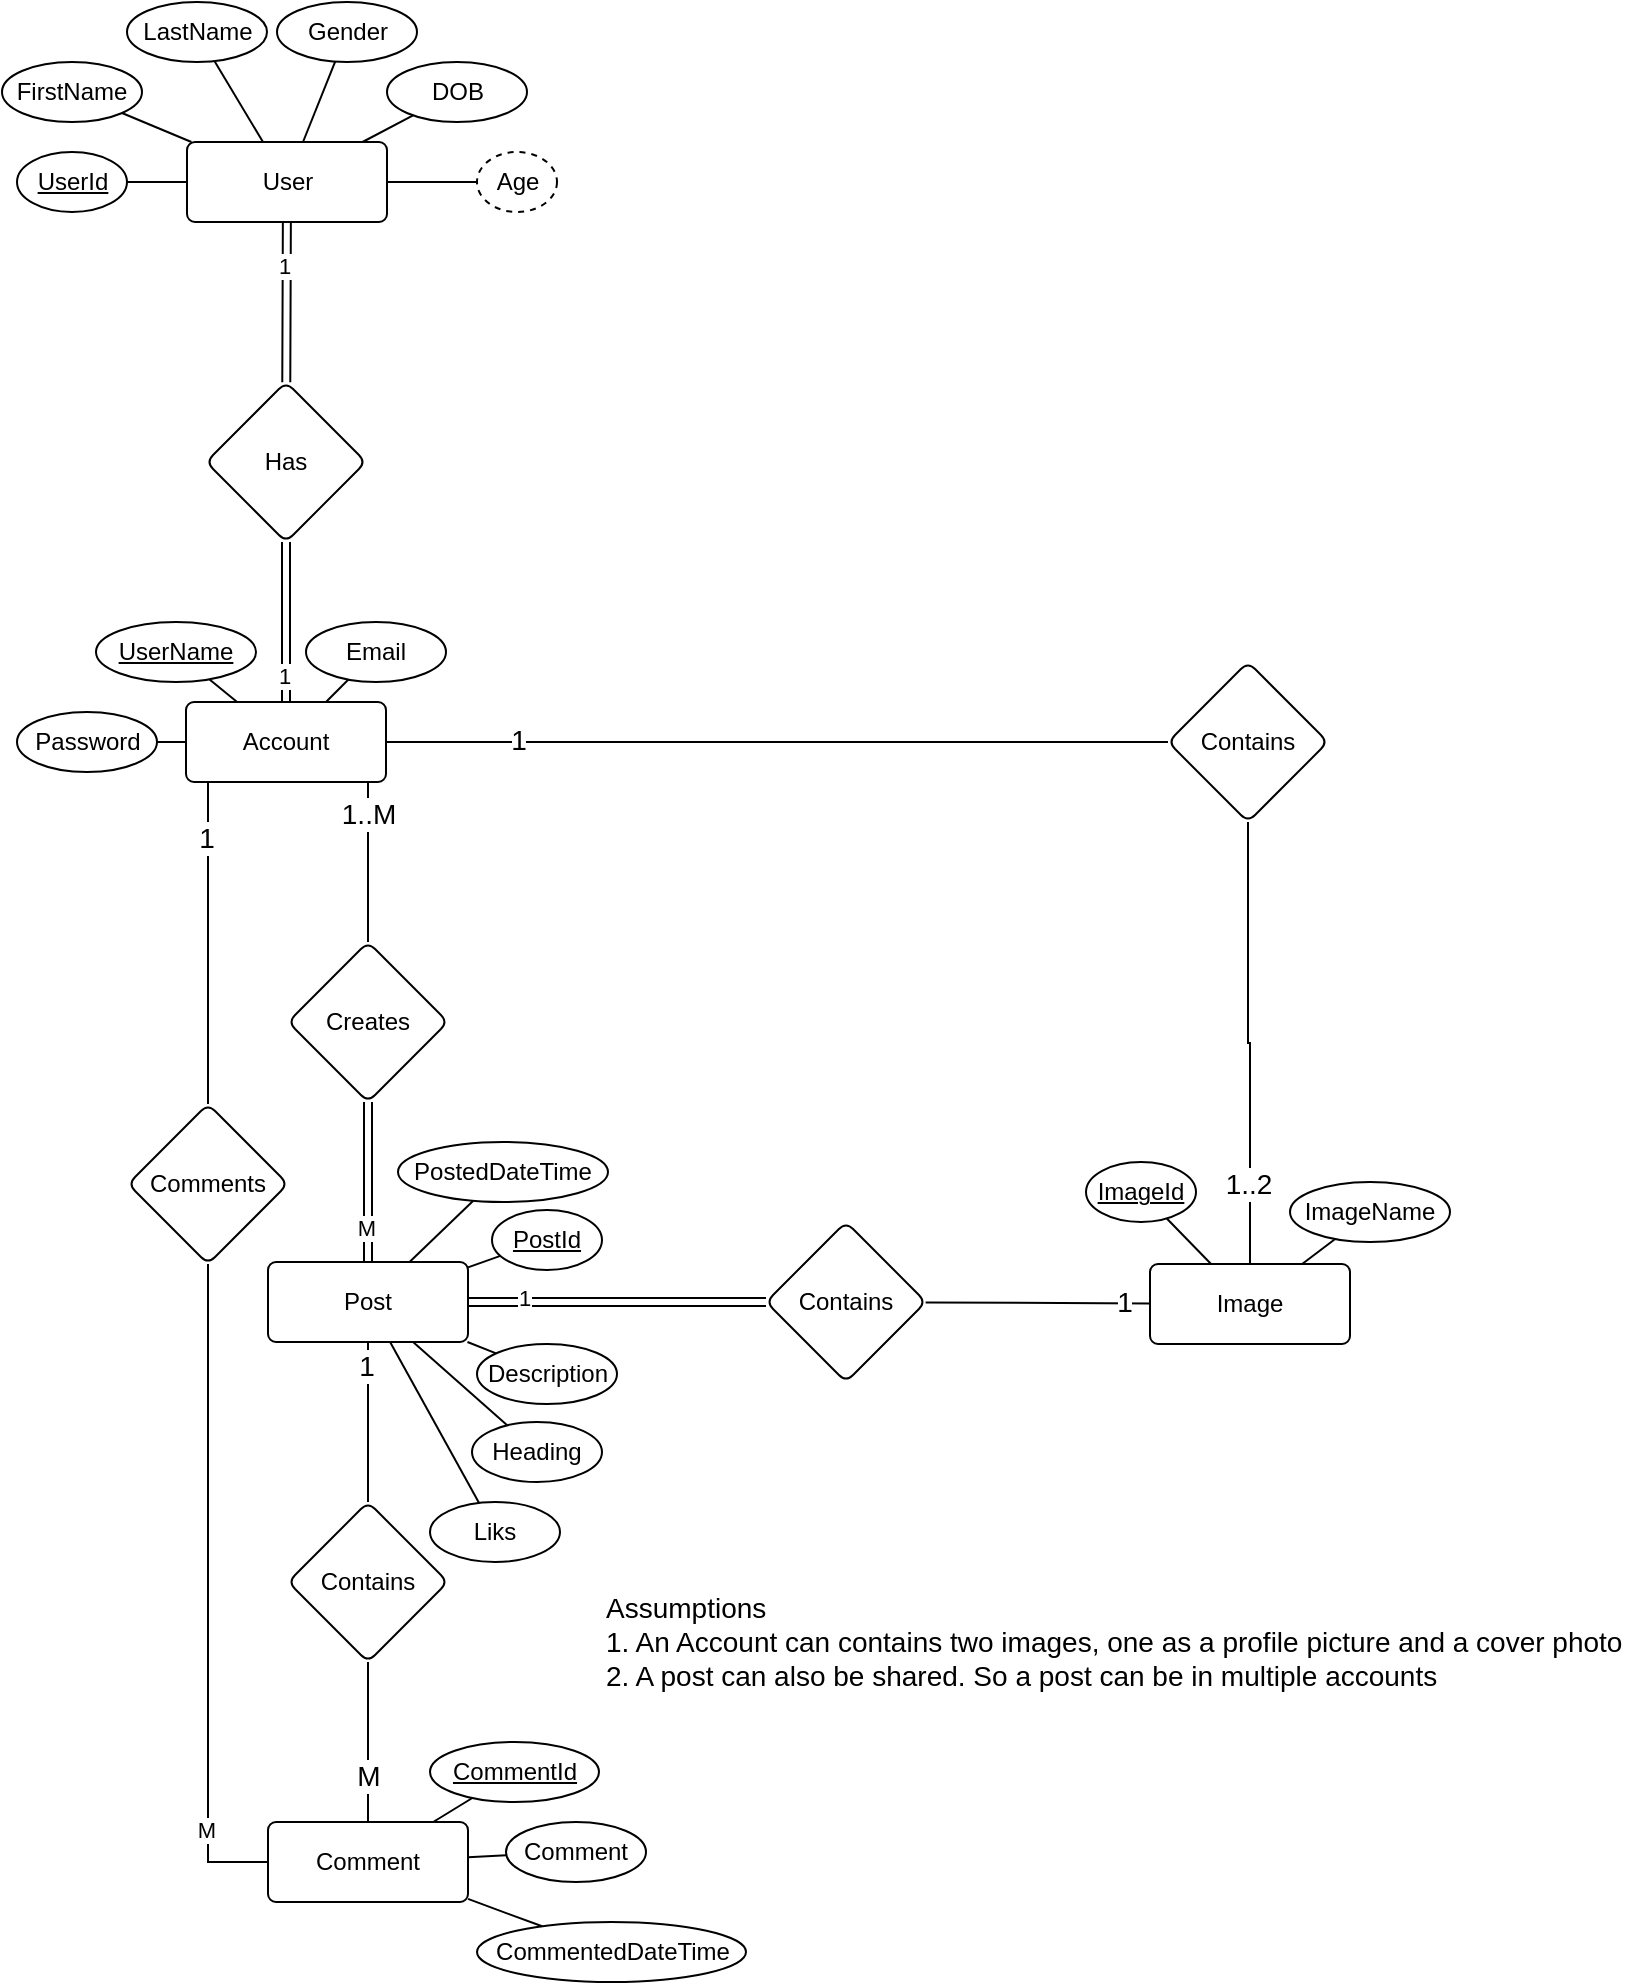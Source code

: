 <mxfile version="18.0.1" type="device" pages="3"><diagram id="yy9P1ta3y4ks10mez3YY" name="ER Diagram"><mxGraphModel dx="1422" dy="873" grid="1" gridSize="10" guides="1" tooltips="1" connect="1" arrows="1" fold="1" page="1" pageScale="1" pageWidth="850" pageHeight="1100" math="0" shadow="0"><root><mxCell id="0"/><mxCell id="1" parent="0"/><mxCell id="l894Ab4MZ_cDSB2quPWa-4" value="" style="rounded=0;orthogonalLoop=1;jettySize=auto;html=1;endArrow=none;endFill=0;" parent="1" source="l894Ab4MZ_cDSB2quPWa-2" target="l894Ab4MZ_cDSB2quPWa-3" edge="1"><mxGeometry relative="1" as="geometry"/></mxCell><mxCell id="l894Ab4MZ_cDSB2quPWa-18" value="" style="edgeStyle=none;rounded=0;orthogonalLoop=1;jettySize=auto;html=1;endArrow=none;endFill=0;shape=link;" parent="1" source="l894Ab4MZ_cDSB2quPWa-2" target="l894Ab4MZ_cDSB2quPWa-17" edge="1"><mxGeometry relative="1" as="geometry"/></mxCell><mxCell id="l894Ab4MZ_cDSB2quPWa-21" value="1" style="edgeLabel;html=1;align=center;verticalAlign=middle;resizable=0;points=[];" parent="l894Ab4MZ_cDSB2quPWa-18" vertex="1" connectable="0"><mxGeometry x="-0.841" y="-3" relative="1" as="geometry"><mxPoint x="1" y="15" as="offset"/></mxGeometry></mxCell><mxCell id="l894Ab4MZ_cDSB2quPWa-2" value="User" style="rounded=1;arcSize=10;whiteSpace=wrap;html=1;align=center;" parent="1" vertex="1"><mxGeometry x="110.5" y="80" width="100" height="40" as="geometry"/></mxCell><mxCell id="l894Ab4MZ_cDSB2quPWa-3" value="UserId" style="ellipse;whiteSpace=wrap;html=1;rounded=1;arcSize=10;fontStyle=4" parent="1" vertex="1"><mxGeometry x="25.5" y="85" width="55" height="30" as="geometry"/></mxCell><mxCell id="l894Ab4MZ_cDSB2quPWa-6" style="edgeStyle=none;rounded=0;orthogonalLoop=1;jettySize=auto;html=1;endArrow=none;endFill=0;" parent="1" source="l894Ab4MZ_cDSB2quPWa-5" target="l894Ab4MZ_cDSB2quPWa-2" edge="1"><mxGeometry relative="1" as="geometry"/></mxCell><mxCell id="l894Ab4MZ_cDSB2quPWa-5" value="FirstName" style="ellipse;whiteSpace=wrap;html=1;rounded=1;arcSize=10;fontStyle=0" parent="1" vertex="1"><mxGeometry x="18" y="40" width="70" height="30" as="geometry"/></mxCell><mxCell id="l894Ab4MZ_cDSB2quPWa-10" style="edgeStyle=none;rounded=0;orthogonalLoop=1;jettySize=auto;html=1;endArrow=none;endFill=0;" parent="1" source="l894Ab4MZ_cDSB2quPWa-7" target="l894Ab4MZ_cDSB2quPWa-2" edge="1"><mxGeometry relative="1" as="geometry"/></mxCell><mxCell id="l894Ab4MZ_cDSB2quPWa-7" value="LastName" style="ellipse;whiteSpace=wrap;html=1;rounded=1;arcSize=10;fontStyle=0" parent="1" vertex="1"><mxGeometry x="80.5" y="10" width="70" height="30" as="geometry"/></mxCell><mxCell id="l894Ab4MZ_cDSB2quPWa-12" style="edgeStyle=none;rounded=0;orthogonalLoop=1;jettySize=auto;html=1;endArrow=none;endFill=0;" parent="1" source="l894Ab4MZ_cDSB2quPWa-8" target="l894Ab4MZ_cDSB2quPWa-2" edge="1"><mxGeometry relative="1" as="geometry"/></mxCell><mxCell id="l894Ab4MZ_cDSB2quPWa-8" value="Age" style="ellipse;whiteSpace=wrap;html=1;rounded=1;arcSize=10;fontStyle=0;dashed=1;" parent="1" vertex="1"><mxGeometry x="255.5" y="85" width="40" height="30" as="geometry"/></mxCell><mxCell id="l894Ab4MZ_cDSB2quPWa-11" style="edgeStyle=none;rounded=0;orthogonalLoop=1;jettySize=auto;html=1;endArrow=none;endFill=0;" parent="1" source="l894Ab4MZ_cDSB2quPWa-9" target="l894Ab4MZ_cDSB2quPWa-2" edge="1"><mxGeometry relative="1" as="geometry"/></mxCell><mxCell id="l894Ab4MZ_cDSB2quPWa-9" value="DOB" style="ellipse;whiteSpace=wrap;html=1;rounded=1;arcSize=10;fontStyle=0" parent="1" vertex="1"><mxGeometry x="210.5" y="40" width="70" height="30" as="geometry"/></mxCell><mxCell id="l894Ab4MZ_cDSB2quPWa-14" style="edgeStyle=none;rounded=0;orthogonalLoop=1;jettySize=auto;html=1;endArrow=none;endFill=0;" parent="1" source="l894Ab4MZ_cDSB2quPWa-13" target="l894Ab4MZ_cDSB2quPWa-2" edge="1"><mxGeometry relative="1" as="geometry"/></mxCell><mxCell id="l894Ab4MZ_cDSB2quPWa-13" value="Gender" style="ellipse;whiteSpace=wrap;html=1;rounded=1;arcSize=10;fontStyle=0" parent="1" vertex="1"><mxGeometry x="155.5" y="10" width="70" height="30" as="geometry"/></mxCell><mxCell id="l894Ab4MZ_cDSB2quPWa-20" style="edgeStyle=none;rounded=0;orthogonalLoop=1;jettySize=auto;html=1;endArrow=none;endFill=0;shape=link;" parent="1" source="l894Ab4MZ_cDSB2quPWa-17" target="l894Ab4MZ_cDSB2quPWa-19" edge="1"><mxGeometry relative="1" as="geometry"/></mxCell><mxCell id="l894Ab4MZ_cDSB2quPWa-22" value="1" style="edgeLabel;html=1;align=center;verticalAlign=middle;resizable=0;points=[];" parent="l894Ab4MZ_cDSB2quPWa-20" vertex="1" connectable="0"><mxGeometry x="0.708" relative="1" as="geometry"><mxPoint x="-1" y="-2" as="offset"/></mxGeometry></mxCell><mxCell id="l894Ab4MZ_cDSB2quPWa-17" value="Has" style="rhombus;whiteSpace=wrap;html=1;rounded=1;arcSize=10;" parent="1" vertex="1"><mxGeometry x="120" y="200" width="80" height="80" as="geometry"/></mxCell><mxCell id="l894Ab4MZ_cDSB2quPWa-37" value="" style="edgeStyle=orthogonalEdgeStyle;rounded=0;orthogonalLoop=1;jettySize=auto;html=1;endArrow=none;endFill=0;" parent="1" source="l894Ab4MZ_cDSB2quPWa-19" target="l894Ab4MZ_cDSB2quPWa-36" edge="1"><mxGeometry relative="1" as="geometry"><Array as="points"><mxPoint x="201" y="410"/><mxPoint x="201" y="410"/></Array></mxGeometry></mxCell><mxCell id="l894Ab4MZ_cDSB2quPWa-39" value="1..M" style="edgeLabel;html=1;align=center;verticalAlign=middle;resizable=0;points=[];fontSize=14;" parent="l894Ab4MZ_cDSB2quPWa-37" vertex="1" connectable="0"><mxGeometry x="-0.6" relative="1" as="geometry"><mxPoint as="offset"/></mxGeometry></mxCell><mxCell id="l894Ab4MZ_cDSB2quPWa-52" value="" style="edgeStyle=none;rounded=0;orthogonalLoop=1;jettySize=auto;html=1;endArrow=none;endFill=0;" parent="1" source="l894Ab4MZ_cDSB2quPWa-19" target="l894Ab4MZ_cDSB2quPWa-51" edge="1"><mxGeometry relative="1" as="geometry"/></mxCell><mxCell id="l894Ab4MZ_cDSB2quPWa-56" value="1" style="edgeLabel;html=1;align=center;verticalAlign=middle;resizable=0;points=[];fontSize=14;" parent="l894Ab4MZ_cDSB2quPWa-52" vertex="1" connectable="0"><mxGeometry x="-0.578" y="1" relative="1" as="geometry"><mxPoint x="-17" as="offset"/></mxGeometry></mxCell><mxCell id="l894Ab4MZ_cDSB2quPWa-19" value="Account" style="rounded=1;arcSize=10;whiteSpace=wrap;html=1;align=center;" parent="1" vertex="1"><mxGeometry x="110" y="360" width="100" height="40" as="geometry"/></mxCell><mxCell id="l894Ab4MZ_cDSB2quPWa-24" style="edgeStyle=none;rounded=0;orthogonalLoop=1;jettySize=auto;html=1;endArrow=none;endFill=0;" parent="1" source="l894Ab4MZ_cDSB2quPWa-23" target="l894Ab4MZ_cDSB2quPWa-19" edge="1"><mxGeometry relative="1" as="geometry"/></mxCell><mxCell id="l894Ab4MZ_cDSB2quPWa-23" value="UserName" style="ellipse;whiteSpace=wrap;html=1;rounded=1;arcSize=10;fontStyle=4" parent="1" vertex="1"><mxGeometry x="65" y="320" width="80" height="30" as="geometry"/></mxCell><mxCell id="l894Ab4MZ_cDSB2quPWa-26" style="edgeStyle=none;rounded=0;orthogonalLoop=1;jettySize=auto;html=1;endArrow=none;endFill=0;" parent="1" source="l894Ab4MZ_cDSB2quPWa-25" target="l894Ab4MZ_cDSB2quPWa-19" edge="1"><mxGeometry relative="1" as="geometry"/></mxCell><mxCell id="l894Ab4MZ_cDSB2quPWa-25" value="Email" style="ellipse;whiteSpace=wrap;html=1;rounded=1;arcSize=10;fontStyle=0" parent="1" vertex="1"><mxGeometry x="170" y="320" width="70" height="30" as="geometry"/></mxCell><mxCell id="l894Ab4MZ_cDSB2quPWa-29" style="edgeStyle=none;rounded=0;orthogonalLoop=1;jettySize=auto;html=1;endArrow=none;endFill=0;" parent="1" source="l894Ab4MZ_cDSB2quPWa-27" target="l894Ab4MZ_cDSB2quPWa-19" edge="1"><mxGeometry relative="1" as="geometry"/></mxCell><mxCell id="l894Ab4MZ_cDSB2quPWa-27" value="Password" style="ellipse;whiteSpace=wrap;html=1;rounded=1;arcSize=10;fontStyle=0" parent="1" vertex="1"><mxGeometry x="25.5" y="365" width="70" height="30" as="geometry"/></mxCell><mxCell id="l894Ab4MZ_cDSB2quPWa-64" value="" style="edgeStyle=none;rounded=0;orthogonalLoop=1;jettySize=auto;html=1;endArrow=none;endFill=0;shape=link;" parent="1" source="l894Ab4MZ_cDSB2quPWa-34" target="l894Ab4MZ_cDSB2quPWa-63" edge="1"><mxGeometry relative="1" as="geometry"/></mxCell><mxCell id="l894Ab4MZ_cDSB2quPWa-66" value="1" style="edgeLabel;html=1;align=center;verticalAlign=middle;resizable=0;points=[];" parent="l894Ab4MZ_cDSB2quPWa-64" vertex="1" connectable="0"><mxGeometry x="-0.227" y="2" relative="1" as="geometry"><mxPoint x="-30" as="offset"/></mxGeometry></mxCell><mxCell id="l894Ab4MZ_cDSB2quPWa-70" value="" style="edgeStyle=none;rounded=0;orthogonalLoop=1;jettySize=auto;html=1;endArrow=none;endFill=0;" parent="1" source="l894Ab4MZ_cDSB2quPWa-34" target="l894Ab4MZ_cDSB2quPWa-69" edge="1"><mxGeometry relative="1" as="geometry"/></mxCell><mxCell id="l894Ab4MZ_cDSB2quPWa-74" value="1" style="edgeLabel;html=1;align=center;verticalAlign=middle;resizable=0;points=[];fontSize=14;" parent="l894Ab4MZ_cDSB2quPWa-70" vertex="1" connectable="0"><mxGeometry x="-0.7" y="1" relative="1" as="geometry"><mxPoint x="-2" as="offset"/></mxGeometry></mxCell><mxCell id="l894Ab4MZ_cDSB2quPWa-34" value="Post" style="rounded=1;arcSize=10;whiteSpace=wrap;html=1;align=center;" parent="1" vertex="1"><mxGeometry x="151" y="640" width="100" height="40" as="geometry"/></mxCell><mxCell id="l894Ab4MZ_cDSB2quPWa-38" style="edgeStyle=none;rounded=0;orthogonalLoop=1;jettySize=auto;html=1;endArrow=none;endFill=0;shape=link;" parent="1" source="l894Ab4MZ_cDSB2quPWa-36" target="l894Ab4MZ_cDSB2quPWa-34" edge="1"><mxGeometry relative="1" as="geometry"/></mxCell><mxCell id="l894Ab4MZ_cDSB2quPWa-40" value="M" style="edgeLabel;html=1;align=center;verticalAlign=middle;resizable=0;points=[];" parent="l894Ab4MZ_cDSB2quPWa-38" vertex="1" connectable="0"><mxGeometry x="0.329" y="-3" relative="1" as="geometry"><mxPoint x="2" y="10" as="offset"/></mxGeometry></mxCell><mxCell id="l894Ab4MZ_cDSB2quPWa-36" value="Creates" style="rhombus;whiteSpace=wrap;html=1;rounded=1;arcSize=10;" parent="1" vertex="1"><mxGeometry x="161" y="480" width="80" height="80" as="geometry"/></mxCell><mxCell id="l894Ab4MZ_cDSB2quPWa-41" value="Assumptions&lt;br style=&quot;font-size: 14px;&quot;&gt;1. An Account can contains two images, one as a profile picture and a cover photo&lt;br style=&quot;font-size: 14px;&quot;&gt;2. A post can also be shared. So a post can be in multiple accounts" style="text;html=1;align=left;verticalAlign=middle;resizable=0;points=[];autosize=1;strokeColor=none;fillColor=none;fontSize=14;" parent="1" vertex="1"><mxGeometry x="318" y="800" width="520" height="60" as="geometry"/></mxCell><mxCell id="l894Ab4MZ_cDSB2quPWa-43" style="edgeStyle=none;rounded=0;orthogonalLoop=1;jettySize=auto;html=1;endArrow=none;endFill=0;" parent="1" source="l894Ab4MZ_cDSB2quPWa-42" target="l894Ab4MZ_cDSB2quPWa-34" edge="1"><mxGeometry relative="1" as="geometry"/></mxCell><mxCell id="l894Ab4MZ_cDSB2quPWa-42" value="PostId" style="ellipse;whiteSpace=wrap;html=1;rounded=1;arcSize=10;fontStyle=4" parent="1" vertex="1"><mxGeometry x="263" y="614" width="55" height="30" as="geometry"/></mxCell><mxCell id="l894Ab4MZ_cDSB2quPWa-45" style="edgeStyle=none;rounded=0;orthogonalLoop=1;jettySize=auto;html=1;endArrow=none;endFill=0;" parent="1" source="l894Ab4MZ_cDSB2quPWa-44" target="l894Ab4MZ_cDSB2quPWa-34" edge="1"><mxGeometry relative="1" as="geometry"/></mxCell><mxCell id="l894Ab4MZ_cDSB2quPWa-44" value="PostedDateTime" style="ellipse;whiteSpace=wrap;html=1;rounded=1;arcSize=10;fontStyle=0" parent="1" vertex="1"><mxGeometry x="216" y="580" width="105" height="30" as="geometry"/></mxCell><mxCell id="l894Ab4MZ_cDSB2quPWa-75" style="rounded=0;orthogonalLoop=1;jettySize=auto;html=1;endArrow=none;endFill=0;" parent="1" source="l894Ab4MZ_cDSB2quPWa-46" target="l894Ab4MZ_cDSB2quPWa-34" edge="1"><mxGeometry relative="1" as="geometry"/></mxCell><mxCell id="l894Ab4MZ_cDSB2quPWa-46" value="Description" style="ellipse;whiteSpace=wrap;html=1;rounded=1;arcSize=10;fontStyle=0" parent="1" vertex="1"><mxGeometry x="255.5" y="681" width="70" height="30" as="geometry"/></mxCell><mxCell id="l894Ab4MZ_cDSB2quPWa-49" style="edgeStyle=none;rounded=0;orthogonalLoop=1;jettySize=auto;html=1;endArrow=none;endFill=0;" parent="1" source="l894Ab4MZ_cDSB2quPWa-48" target="l894Ab4MZ_cDSB2quPWa-34" edge="1"><mxGeometry relative="1" as="geometry"/></mxCell><mxCell id="l894Ab4MZ_cDSB2quPWa-48" value="Heading" style="ellipse;whiteSpace=wrap;html=1;rounded=1;arcSize=10;fontStyle=0" parent="1" vertex="1"><mxGeometry x="253" y="720" width="65" height="30" as="geometry"/></mxCell><mxCell id="l894Ab4MZ_cDSB2quPWa-54" style="edgeStyle=orthogonalEdgeStyle;rounded=0;orthogonalLoop=1;jettySize=auto;html=1;endArrow=none;endFill=0;" parent="1" source="l894Ab4MZ_cDSB2quPWa-51" target="l894Ab4MZ_cDSB2quPWa-53" edge="1"><mxGeometry relative="1" as="geometry"><mxPoint x="642" y="420" as="sourcePoint"/></mxGeometry></mxCell><mxCell id="l894Ab4MZ_cDSB2quPWa-55" value="1..2" style="edgeLabel;html=1;align=center;verticalAlign=middle;resizable=0;points=[];fontSize=14;" parent="l894Ab4MZ_cDSB2quPWa-54" vertex="1" connectable="0"><mxGeometry x="0.467" relative="1" as="geometry"><mxPoint x="-1" y="19" as="offset"/></mxGeometry></mxCell><mxCell id="l894Ab4MZ_cDSB2quPWa-51" value="Contains" style="rhombus;whiteSpace=wrap;html=1;rounded=1;arcSize=10;" parent="1" vertex="1"><mxGeometry x="601" y="340" width="80" height="80" as="geometry"/></mxCell><mxCell id="l894Ab4MZ_cDSB2quPWa-53" value="Image" style="rounded=1;arcSize=10;whiteSpace=wrap;html=1;align=center;" parent="1" vertex="1"><mxGeometry x="592" y="641" width="100" height="40" as="geometry"/></mxCell><mxCell id="l894Ab4MZ_cDSB2quPWa-59" style="rounded=0;orthogonalLoop=1;jettySize=auto;html=1;endArrow=none;endFill=0;" parent="1" source="l894Ab4MZ_cDSB2quPWa-58" target="l894Ab4MZ_cDSB2quPWa-53" edge="1"><mxGeometry relative="1" as="geometry"/></mxCell><mxCell id="l894Ab4MZ_cDSB2quPWa-58" value="ImageId" style="ellipse;whiteSpace=wrap;html=1;rounded=1;arcSize=10;fontStyle=4" parent="1" vertex="1"><mxGeometry x="560" y="590" width="55" height="30" as="geometry"/></mxCell><mxCell id="l894Ab4MZ_cDSB2quPWa-61" style="edgeStyle=none;rounded=0;orthogonalLoop=1;jettySize=auto;html=1;endArrow=none;endFill=0;" parent="1" source="l894Ab4MZ_cDSB2quPWa-60" target="l894Ab4MZ_cDSB2quPWa-53" edge="1"><mxGeometry relative="1" as="geometry"/></mxCell><mxCell id="l894Ab4MZ_cDSB2quPWa-60" value="ImageName" style="ellipse;whiteSpace=wrap;html=1;rounded=1;arcSize=10;fontStyle=0" parent="1" vertex="1"><mxGeometry x="662" y="600" width="80" height="30" as="geometry"/></mxCell><mxCell id="l894Ab4MZ_cDSB2quPWa-65" style="edgeStyle=none;rounded=0;orthogonalLoop=1;jettySize=auto;html=1;endArrow=none;endFill=0;" parent="1" source="l894Ab4MZ_cDSB2quPWa-63" target="l894Ab4MZ_cDSB2quPWa-53" edge="1"><mxGeometry relative="1" as="geometry"/></mxCell><mxCell id="l894Ab4MZ_cDSB2quPWa-67" value="1" style="edgeLabel;html=1;align=center;verticalAlign=middle;resizable=0;points=[];fontSize=14;" parent="l894Ab4MZ_cDSB2quPWa-65" vertex="1" connectable="0"><mxGeometry x="0.204" y="1" relative="1" as="geometry"><mxPoint x="31" as="offset"/></mxGeometry></mxCell><mxCell id="l894Ab4MZ_cDSB2quPWa-63" value="Contains" style="rhombus;whiteSpace=wrap;html=1;rounded=1;arcSize=10;" parent="1" vertex="1"><mxGeometry x="400" y="620" width="80" height="80" as="geometry"/></mxCell><mxCell id="l894Ab4MZ_cDSB2quPWa-72" style="edgeStyle=none;rounded=0;orthogonalLoop=1;jettySize=auto;html=1;endArrow=none;endFill=0;" parent="1" source="l894Ab4MZ_cDSB2quPWa-69" target="l894Ab4MZ_cDSB2quPWa-71" edge="1"><mxGeometry relative="1" as="geometry"/></mxCell><mxCell id="l894Ab4MZ_cDSB2quPWa-73" value="M" style="edgeLabel;html=1;align=center;verticalAlign=middle;resizable=0;points=[];fontSize=14;" parent="l894Ab4MZ_cDSB2quPWa-72" vertex="1" connectable="0"><mxGeometry x="0.425" y="1" relative="1" as="geometry"><mxPoint x="-1" as="offset"/></mxGeometry></mxCell><mxCell id="l894Ab4MZ_cDSB2quPWa-69" value="&lt;span&gt;Contains&lt;/span&gt;" style="rhombus;whiteSpace=wrap;html=1;rounded=1;arcSize=10;" parent="1" vertex="1"><mxGeometry x="161" y="760" width="80" height="80" as="geometry"/></mxCell><mxCell id="l894Ab4MZ_cDSB2quPWa-84" style="edgeStyle=none;rounded=0;orthogonalLoop=1;jettySize=auto;html=1;fontSize=14;endArrow=none;endFill=0;" parent="1" source="l894Ab4MZ_cDSB2quPWa-71" target="l894Ab4MZ_cDSB2quPWa-83" edge="1"><mxGeometry relative="1" as="geometry"/></mxCell><mxCell id="l894Ab4MZ_cDSB2quPWa-86" style="edgeStyle=none;rounded=0;orthogonalLoop=1;jettySize=auto;html=1;fontSize=14;endArrow=none;endFill=0;" parent="1" source="l894Ab4MZ_cDSB2quPWa-71" target="l894Ab4MZ_cDSB2quPWa-85" edge="1"><mxGeometry relative="1" as="geometry"/></mxCell><mxCell id="l894Ab4MZ_cDSB2quPWa-89" style="edgeStyle=none;rounded=0;orthogonalLoop=1;jettySize=auto;html=1;fontSize=14;endArrow=none;endFill=0;" parent="1" source="l894Ab4MZ_cDSB2quPWa-71" target="l894Ab4MZ_cDSB2quPWa-87" edge="1"><mxGeometry relative="1" as="geometry"/></mxCell><mxCell id="l894Ab4MZ_cDSB2quPWa-71" value="Comment" style="rounded=1;arcSize=10;whiteSpace=wrap;html=1;align=center;" parent="1" vertex="1"><mxGeometry x="151" y="920" width="100" height="40" as="geometry"/></mxCell><mxCell id="l894Ab4MZ_cDSB2quPWa-77" style="edgeStyle=orthogonalEdgeStyle;rounded=0;orthogonalLoop=1;jettySize=auto;html=1;endArrow=none;endFill=0;" parent="1" source="l894Ab4MZ_cDSB2quPWa-76" target="l894Ab4MZ_cDSB2quPWa-19" edge="1"><mxGeometry relative="1" as="geometry"><mxPoint x="160" y="460" as="targetPoint"/><Array as="points"><mxPoint x="121" y="440"/><mxPoint x="121" y="440"/></Array></mxGeometry></mxCell><mxCell id="l894Ab4MZ_cDSB2quPWa-80" value="1" style="edgeLabel;html=1;align=center;verticalAlign=middle;resizable=0;points=[];fontSize=14;" parent="l894Ab4MZ_cDSB2quPWa-77" vertex="1" connectable="0"><mxGeometry x="0.789" y="-3" relative="1" as="geometry"><mxPoint x="-4" y="11" as="offset"/></mxGeometry></mxCell><mxCell id="l894Ab4MZ_cDSB2quPWa-78" style="edgeStyle=orthogonalEdgeStyle;rounded=0;orthogonalLoop=1;jettySize=auto;html=1;endArrow=none;endFill=0;" parent="1" source="l894Ab4MZ_cDSB2quPWa-76" target="l894Ab4MZ_cDSB2quPWa-71" edge="1"><mxGeometry relative="1" as="geometry"><Array as="points"><mxPoint x="121" y="940"/></Array></mxGeometry></mxCell><mxCell id="l894Ab4MZ_cDSB2quPWa-79" value="M" style="edgeLabel;html=1;align=center;verticalAlign=middle;resizable=0;points=[];" parent="l894Ab4MZ_cDSB2quPWa-78" vertex="1" connectable="0"><mxGeometry x="0.72" y="1" relative="1" as="geometry"><mxPoint x="-2" as="offset"/></mxGeometry></mxCell><mxCell id="l894Ab4MZ_cDSB2quPWa-76" value="Comments" style="rhombus;whiteSpace=wrap;html=1;rounded=1;arcSize=10;" parent="1" vertex="1"><mxGeometry x="81" y="561" width="80" height="80" as="geometry"/></mxCell><mxCell id="l894Ab4MZ_cDSB2quPWa-82" style="rounded=0;orthogonalLoop=1;jettySize=auto;html=1;fontSize=14;endArrow=none;endFill=0;" parent="1" source="l894Ab4MZ_cDSB2quPWa-81" target="l894Ab4MZ_cDSB2quPWa-34" edge="1"><mxGeometry relative="1" as="geometry"/></mxCell><mxCell id="l894Ab4MZ_cDSB2quPWa-81" value="Liks" style="ellipse;whiteSpace=wrap;html=1;rounded=1;arcSize=10;fontStyle=0" parent="1" vertex="1"><mxGeometry x="232" y="760" width="65" height="30" as="geometry"/></mxCell><mxCell id="l894Ab4MZ_cDSB2quPWa-83" value="CommentId" style="ellipse;whiteSpace=wrap;html=1;rounded=1;arcSize=10;fontStyle=4" parent="1" vertex="1"><mxGeometry x="232" y="880" width="84.5" height="30" as="geometry"/></mxCell><mxCell id="l894Ab4MZ_cDSB2quPWa-85" value="Comment" style="ellipse;whiteSpace=wrap;html=1;rounded=1;arcSize=10;fontStyle=0" parent="1" vertex="1"><mxGeometry x="270" y="920" width="70" height="30" as="geometry"/></mxCell><mxCell id="l894Ab4MZ_cDSB2quPWa-87" value="CommentedDateTime" style="ellipse;whiteSpace=wrap;html=1;rounded=1;arcSize=10;fontStyle=0" parent="1" vertex="1"><mxGeometry x="255.5" y="970" width="134.5" height="30" as="geometry"/></mxCell></root></mxGraphModel></diagram><diagram id="jb0eXJ3C8QjK29R9tOYX" name="Authentication Framework"><mxGraphModel dx="1422" dy="873" grid="1" gridSize="10" guides="1" tooltips="1" connect="1" arrows="1" fold="1" page="1" pageScale="1" pageWidth="850" pageHeight="1100" math="0" shadow="0"><root><mxCell id="0"/><mxCell id="1" parent="0"/><mxCell id="M05O-wBUejE9VNhRCEm0-15" style="edgeStyle=orthogonalEdgeStyle;rounded=0;orthogonalLoop=1;jettySize=auto;html=1;entryX=0.5;entryY=1;entryDx=0;entryDy=0;" edge="1" parent="1" source="M05O-wBUejE9VNhRCEm0-14" target="M05O-wBUejE9VNhRCEm0-4"><mxGeometry relative="1" as="geometry"><Array as="points"><mxPoint x="280" y="610"/><mxPoint x="620" y="610"/></Array></mxGeometry></mxCell><mxCell id="M05O-wBUejE9VNhRCEm0-14" value="" style="rounded=0;whiteSpace=wrap;html=1;" vertex="1" parent="1"><mxGeometry x="60" y="360" width="440" height="180" as="geometry"/></mxCell><mxCell id="M05O-wBUejE9VNhRCEm0-3" value="" style="edgeStyle=orthogonalEdgeStyle;rounded=0;orthogonalLoop=1;jettySize=auto;html=1;" edge="1" parent="1" source="M05O-wBUejE9VNhRCEm0-1" target="M05O-wBUejE9VNhRCEm0-2"><mxGeometry relative="1" as="geometry"/></mxCell><mxCell id="M05O-wBUejE9VNhRCEm0-1" value="Splash Screen" style="rounded=1;whiteSpace=wrap;html=1;imageWidth=16;" vertex="1" parent="1"><mxGeometry x="365" y="160" width="120" height="40" as="geometry"/></mxCell><mxCell id="M05O-wBUejE9VNhRCEm0-5" value="" style="edgeStyle=orthogonalEdgeStyle;rounded=0;orthogonalLoop=1;jettySize=auto;html=1;" edge="1" parent="1" source="M05O-wBUejE9VNhRCEm0-2" target="M05O-wBUejE9VNhRCEm0-4"><mxGeometry relative="1" as="geometry"/></mxCell><mxCell id="M05O-wBUejE9VNhRCEm0-19" value="Yes" style="edgeLabel;html=1;align=center;verticalAlign=middle;resizable=0;points=[];" vertex="1" connectable="0" parent="M05O-wBUejE9VNhRCEm0-5"><mxGeometry x="-0.625" relative="1" as="geometry"><mxPoint as="offset"/></mxGeometry></mxCell><mxCell id="M05O-wBUejE9VNhRCEm0-7" value="" style="edgeStyle=orthogonalEdgeStyle;rounded=0;orthogonalLoop=1;jettySize=auto;html=1;" edge="1" parent="1" source="M05O-wBUejE9VNhRCEm0-2" target="M05O-wBUejE9VNhRCEm0-6"><mxGeometry relative="1" as="geometry"/></mxCell><mxCell id="M05O-wBUejE9VNhRCEm0-18" value="No" style="edgeLabel;html=1;align=center;verticalAlign=middle;resizable=0;points=[];" vertex="1" connectable="0" parent="M05O-wBUejE9VNhRCEm0-7"><mxGeometry x="-0.543" relative="1" as="geometry"><mxPoint as="offset"/></mxGeometry></mxCell><mxCell id="M05O-wBUejE9VNhRCEm0-2" value="Is session&lt;br&gt;exists" style="rhombus;whiteSpace=wrap;html=1;rounded=1;" vertex="1" parent="1"><mxGeometry x="385" y="270" width="80" height="80" as="geometry"/></mxCell><mxCell id="M05O-wBUejE9VNhRCEm0-4" value="Application" style="whiteSpace=wrap;html=1;rounded=1;imageWidth=16;" vertex="1" parent="1"><mxGeometry x="560" y="400" width="120" height="40" as="geometry"/></mxCell><mxCell id="M05O-wBUejE9VNhRCEm0-9" value="" style="edgeStyle=orthogonalEdgeStyle;rounded=0;orthogonalLoop=1;jettySize=auto;html=1;" edge="1" parent="1" source="M05O-wBUejE9VNhRCEm0-6" target="M05O-wBUejE9VNhRCEm0-8"><mxGeometry relative="1" as="geometry"/></mxCell><mxCell id="M05O-wBUejE9VNhRCEm0-17" value="No" style="edgeLabel;html=1;align=center;verticalAlign=middle;resizable=0;points=[];" vertex="1" connectable="0" parent="M05O-wBUejE9VNhRCEm0-9"><mxGeometry x="-0.675" relative="1" as="geometry"><mxPoint as="offset"/></mxGeometry></mxCell><mxCell id="M05O-wBUejE9VNhRCEm0-12" value="" style="edgeStyle=orthogonalEdgeStyle;rounded=0;orthogonalLoop=1;jettySize=auto;html=1;" edge="1" parent="1" source="M05O-wBUejE9VNhRCEm0-6" target="M05O-wBUejE9VNhRCEm0-11"><mxGeometry relative="1" as="geometry"/></mxCell><mxCell id="M05O-wBUejE9VNhRCEm0-16" value="Yes" style="edgeLabel;html=1;align=center;verticalAlign=middle;resizable=0;points=[];" vertex="1" connectable="0" parent="M05O-wBUejE9VNhRCEm0-12"><mxGeometry x="-0.625" relative="1" as="geometry"><mxPoint as="offset"/></mxGeometry></mxCell><mxCell id="M05O-wBUejE9VNhRCEm0-6" value="Has an account" style="rhombus;whiteSpace=wrap;html=1;rounded=1;" vertex="1" parent="1"><mxGeometry x="240" y="380" width="80" height="80" as="geometry"/></mxCell><mxCell id="M05O-wBUejE9VNhRCEm0-8" value="Sign up" style="whiteSpace=wrap;html=1;rounded=1;imageWidth=16;" vertex="1" parent="1"><mxGeometry x="80" y="480" width="120" height="40" as="geometry"/></mxCell><mxCell id="M05O-wBUejE9VNhRCEm0-11" value="Sign in" style="whiteSpace=wrap;html=1;rounded=1;imageWidth=16;" vertex="1" parent="1"><mxGeometry x="360" y="480" width="120" height="40" as="geometry"/></mxCell><mxCell id="M05O-wBUejE9VNhRCEm0-20" value="Authentication" style="text;html=1;align=center;verticalAlign=middle;resizable=0;points=[];autosize=1;strokeColor=none;fillColor=none;" vertex="1" parent="1"><mxGeometry x="60" y="360" width="90" height="20" as="geometry"/></mxCell></root></mxGraphModel></diagram><diagram id="ebqjtdPE9SFUeXj0ZIUp" name="View Model"><mxGraphModel dx="1422" dy="873" grid="1" gridSize="10" guides="1" tooltips="1" connect="1" arrows="1" fold="1" page="1" pageScale="1" pageWidth="850" pageHeight="1100" math="0" shadow="0"><root><mxCell id="0"/><mxCell id="1" parent="0"/><mxCell id="dFeyCNF9vSmDFpiL7W0h-47" style="edgeStyle=orthogonalEdgeStyle;rounded=0;orthogonalLoop=1;jettySize=auto;html=1;endArrow=none;endFill=0;startArrow=diamond;startFill=1;startSize=11;" edge="1" parent="1" source="dFeyCNF9vSmDFpiL7W0h-1" target="dFeyCNF9vSmDFpiL7W0h-35"><mxGeometry relative="1" as="geometry"><Array as="points"><mxPoint x="470" y="300"/><mxPoint x="470" y="300"/></Array></mxGeometry></mxCell><mxCell id="dFeyCNF9vSmDFpiL7W0h-54" value="0..*" style="edgeLabel;html=1;align=center;verticalAlign=middle;resizable=0;points=[];" vertex="1" connectable="0" parent="dFeyCNF9vSmDFpiL7W0h-47"><mxGeometry x="0.764" y="2" relative="1" as="geometry"><mxPoint as="offset"/></mxGeometry></mxCell><mxCell id="dFeyCNF9vSmDFpiL7W0h-1" value="Post" style="swimlane;fontStyle=0;childLayout=stackLayout;horizontal=1;startSize=26;fillColor=none;horizontalStack=0;resizeParent=1;resizeParentMax=0;resizeLast=0;collapsible=1;marginBottom=0;" vertex="1" parent="1"><mxGeometry x="120" y="280" width="180" height="294" as="geometry"/></mxCell><mxCell id="dFeyCNF9vSmDFpiL7W0h-2" value="+ profilePic: String" style="text;strokeColor=none;fillColor=none;align=left;verticalAlign=top;spacingLeft=4;spacingRight=4;overflow=hidden;rotatable=0;points=[[0,0.5],[1,0.5]];portConstraint=eastwest;" vertex="1" parent="dFeyCNF9vSmDFpiL7W0h-1"><mxGeometry y="26" width="180" height="26" as="geometry"/></mxCell><mxCell id="dFeyCNF9vSmDFpiL7W0h-3" value="+ userName: String" style="text;strokeColor=none;fillColor=none;align=left;verticalAlign=top;spacingLeft=4;spacingRight=4;overflow=hidden;rotatable=0;points=[[0,0.5],[1,0.5]];portConstraint=eastwest;" vertex="1" parent="dFeyCNF9vSmDFpiL7W0h-1"><mxGeometry y="52" width="180" height="26" as="geometry"/></mxCell><mxCell id="dFeyCNF9vSmDFpiL7W0h-4" value="+ dateTime: String" style="text;strokeColor=none;fillColor=none;align=left;verticalAlign=top;spacingLeft=4;spacingRight=4;overflow=hidden;rotatable=0;points=[[0,0.5],[1,0.5]];portConstraint=eastwest;" vertex="1" parent="dFeyCNF9vSmDFpiL7W0h-1"><mxGeometry y="78" width="180" height="26" as="geometry"/></mxCell><mxCell id="dFeyCNF9vSmDFpiL7W0h-5" value="+ heading: String" style="text;strokeColor=none;fillColor=none;align=left;verticalAlign=top;spacingLeft=4;spacingRight=4;overflow=hidden;rotatable=0;points=[[0,0.5],[1,0.5]];portConstraint=eastwest;" vertex="1" parent="dFeyCNF9vSmDFpiL7W0h-1"><mxGeometry y="104" width="180" height="26" as="geometry"/></mxCell><mxCell id="dFeyCNF9vSmDFpiL7W0h-6" value="+ postImages: String" style="text;strokeColor=none;fillColor=none;align=left;verticalAlign=top;spacingLeft=4;spacingRight=4;overflow=hidden;rotatable=0;points=[[0,0.5],[1,0.5]];portConstraint=eastwest;" vertex="1" parent="dFeyCNF9vSmDFpiL7W0h-1"><mxGeometry y="130" width="180" height="26" as="geometry"/></mxCell><mxCell id="dFeyCNF9vSmDFpiL7W0h-7" value="+ likes: Int" style="text;strokeColor=none;fillColor=none;align=left;verticalAlign=top;spacingLeft=4;spacingRight=4;overflow=hidden;rotatable=0;points=[[0,0.5],[1,0.5]];portConstraint=eastwest;" vertex="1" parent="dFeyCNF9vSmDFpiL7W0h-1"><mxGeometry y="156" width="180" height="26" as="geometry"/></mxCell><mxCell id="dFeyCNF9vSmDFpiL7W0h-8" value="+ comments: List&lt;Comments&gt;" style="text;strokeColor=none;fillColor=none;align=left;verticalAlign=top;spacingLeft=4;spacingRight=4;overflow=hidden;rotatable=0;points=[[0,0.5],[1,0.5]];portConstraint=eastwest;" vertex="1" parent="dFeyCNF9vSmDFpiL7W0h-1"><mxGeometry y="182" width="180" height="26" as="geometry"/></mxCell><mxCell id="dFeyCNF9vSmDFpiL7W0h-30" value="" style="line;strokeWidth=1;fillColor=none;align=left;verticalAlign=middle;spacingTop=-1;spacingLeft=3;spacingRight=3;rotatable=0;labelPosition=right;points=[];portConstraint=eastwest;" vertex="1" parent="dFeyCNF9vSmDFpiL7W0h-1"><mxGeometry y="208" width="180" height="8" as="geometry"/></mxCell><mxCell id="dFeyCNF9vSmDFpiL7W0h-32" value="+ newPost()" style="text;strokeColor=none;fillColor=none;align=left;verticalAlign=top;spacingLeft=4;spacingRight=4;overflow=hidden;rotatable=0;points=[[0,0.5],[1,0.5]];portConstraint=eastwest;" vertex="1" parent="dFeyCNF9vSmDFpiL7W0h-1"><mxGeometry y="216" width="180" height="26" as="geometry"/></mxCell><mxCell id="dFeyCNF9vSmDFpiL7W0h-33" value="+ setLikes()" style="text;strokeColor=none;fillColor=none;align=left;verticalAlign=top;spacingLeft=4;spacingRight=4;overflow=hidden;rotatable=0;points=[[0,0.5],[1,0.5]];portConstraint=eastwest;" vertex="1" parent="dFeyCNF9vSmDFpiL7W0h-1"><mxGeometry y="242" width="180" height="26" as="geometry"/></mxCell><mxCell id="dFeyCNF9vSmDFpiL7W0h-34" value="+ setComments()" style="text;strokeColor=none;fillColor=none;align=left;verticalAlign=top;spacingLeft=4;spacingRight=4;overflow=hidden;rotatable=0;points=[[0,0.5],[1,0.5]];portConstraint=eastwest;" vertex="1" parent="dFeyCNF9vSmDFpiL7W0h-1"><mxGeometry y="268" width="180" height="26" as="geometry"/></mxCell><mxCell id="dFeyCNF9vSmDFpiL7W0h-21" style="edgeStyle=orthogonalEdgeStyle;rounded=0;orthogonalLoop=1;jettySize=auto;html=1;endArrow=none;endFill=0;startArrow=diamond;startFill=1;targetPerimeterSpacing=0;sourcePerimeterSpacing=0;startSize=11;" edge="1" parent="1" source="dFeyCNF9vSmDFpiL7W0h-9" target="dFeyCNF9vSmDFpiL7W0h-1"><mxGeometry relative="1" as="geometry"/></mxCell><mxCell id="dFeyCNF9vSmDFpiL7W0h-53" value="0..*" style="edgeLabel;html=1;align=center;verticalAlign=middle;resizable=0;points=[];" vertex="1" connectable="0" parent="dFeyCNF9vSmDFpiL7W0h-21"><mxGeometry x="0.761" y="1" relative="1" as="geometry"><mxPoint as="offset"/></mxGeometry></mxCell><mxCell id="dFeyCNF9vSmDFpiL7W0h-55" value="1" style="edgeLabel;html=1;align=center;verticalAlign=middle;resizable=0;points=[];" vertex="1" connectable="0" parent="dFeyCNF9vSmDFpiL7W0h-21"><mxGeometry x="-0.761" relative="1" as="geometry"><mxPoint as="offset"/></mxGeometry></mxCell><mxCell id="dFeyCNF9vSmDFpiL7W0h-48" style="edgeStyle=orthogonalEdgeStyle;rounded=0;orthogonalLoop=1;jettySize=auto;html=1;startArrow=diamond;startFill=1;endArrow=none;endFill=0;startSize=11;sourcePerimeterSpacing=0;targetPerimeterSpacing=0;" edge="1" parent="1" source="dFeyCNF9vSmDFpiL7W0h-9" target="dFeyCNF9vSmDFpiL7W0h-35"><mxGeometry relative="1" as="geometry"/></mxCell><mxCell id="dFeyCNF9vSmDFpiL7W0h-56" value="1" style="edgeLabel;html=1;align=center;verticalAlign=middle;resizable=0;points=[];" vertex="1" connectable="0" parent="dFeyCNF9vSmDFpiL7W0h-48"><mxGeometry x="-0.754" relative="1" as="geometry"><mxPoint as="offset"/></mxGeometry></mxCell><mxCell id="dFeyCNF9vSmDFpiL7W0h-9" value="Account" style="swimlane;fontStyle=0;childLayout=stackLayout;horizontal=1;startSize=26;fillColor=none;horizontalStack=0;resizeParent=1;resizeParentMax=0;resizeLast=0;collapsible=1;marginBottom=0;" vertex="1" parent="1"><mxGeometry x="320" y="40" width="180" height="164" as="geometry"/></mxCell><mxCell id="dFeyCNF9vSmDFpiL7W0h-10" value="+ profilePic: String" style="text;strokeColor=none;fillColor=none;align=left;verticalAlign=top;spacingLeft=4;spacingRight=4;overflow=hidden;rotatable=0;points=[[0,0.5],[1,0.5]];portConstraint=eastwest;" vertex="1" parent="dFeyCNF9vSmDFpiL7W0h-9"><mxGeometry y="26" width="180" height="26" as="geometry"/></mxCell><mxCell id="dFeyCNF9vSmDFpiL7W0h-11" value="+ userName: String" style="text;strokeColor=none;fillColor=none;align=left;verticalAlign=top;spacingLeft=4;spacingRight=4;overflow=hidden;rotatable=0;points=[[0,0.5],[1,0.5]];portConstraint=eastwest;" vertex="1" parent="dFeyCNF9vSmDFpiL7W0h-9"><mxGeometry y="52" width="180" height="26" as="geometry"/></mxCell><mxCell id="dFeyCNF9vSmDFpiL7W0h-17" value="" style="line;strokeWidth=1;fillColor=none;align=left;verticalAlign=middle;spacingTop=-1;spacingLeft=3;spacingRight=3;rotatable=0;labelPosition=right;points=[];portConstraint=eastwest;" vertex="1" parent="dFeyCNF9vSmDFpiL7W0h-9"><mxGeometry y="78" width="180" height="8" as="geometry"/></mxCell><mxCell id="dFeyCNF9vSmDFpiL7W0h-18" value="- createNewPost()" style="text;strokeColor=none;fillColor=none;align=left;verticalAlign=top;spacingLeft=4;spacingRight=4;overflow=hidden;rotatable=0;points=[[0,0.5],[1,0.5]];portConstraint=eastwest;" vertex="1" parent="dFeyCNF9vSmDFpiL7W0h-9"><mxGeometry y="86" width="180" height="26" as="geometry"/></mxCell><mxCell id="dFeyCNF9vSmDFpiL7W0h-19" value="- likeAPost()" style="text;strokeColor=none;fillColor=none;align=left;verticalAlign=top;spacingLeft=4;spacingRight=4;overflow=hidden;rotatable=0;points=[[0,0.5],[1,0.5]];portConstraint=eastwest;" vertex="1" parent="dFeyCNF9vSmDFpiL7W0h-9"><mxGeometry y="112" width="180" height="26" as="geometry"/></mxCell><mxCell id="dFeyCNF9vSmDFpiL7W0h-20" value="- commentOnAPost()" style="text;strokeColor=none;fillColor=none;align=left;verticalAlign=top;spacingLeft=4;spacingRight=4;overflow=hidden;rotatable=0;points=[[0,0.5],[1,0.5]];portConstraint=eastwest;" vertex="1" parent="dFeyCNF9vSmDFpiL7W0h-9"><mxGeometry y="138" width="180" height="26" as="geometry"/></mxCell><mxCell id="dFeyCNF9vSmDFpiL7W0h-35" value="Comment" style="swimlane;fontStyle=0;childLayout=stackLayout;horizontal=1;startSize=26;fillColor=none;horizontalStack=0;resizeParent=1;resizeParentMax=0;resizeLast=0;collapsible=1;marginBottom=0;" vertex="1" parent="1"><mxGeometry x="520" y="280" width="180" height="164" as="geometry"/></mxCell><mxCell id="dFeyCNF9vSmDFpiL7W0h-36" value="+ profilePic: String" style="text;strokeColor=none;fillColor=none;align=left;verticalAlign=top;spacingLeft=4;spacingRight=4;overflow=hidden;rotatable=0;points=[[0,0.5],[1,0.5]];portConstraint=eastwest;" vertex="1" parent="dFeyCNF9vSmDFpiL7W0h-35"><mxGeometry y="26" width="180" height="26" as="geometry"/></mxCell><mxCell id="dFeyCNF9vSmDFpiL7W0h-37" value="+ userName: String" style="text;strokeColor=none;fillColor=none;align=left;verticalAlign=top;spacingLeft=4;spacingRight=4;overflow=hidden;rotatable=0;points=[[0,0.5],[1,0.5]];portConstraint=eastwest;" vertex="1" parent="dFeyCNF9vSmDFpiL7W0h-35"><mxGeometry y="52" width="180" height="26" as="geometry"/></mxCell><mxCell id="dFeyCNF9vSmDFpiL7W0h-38" value="+ dateTime: String" style="text;strokeColor=none;fillColor=none;align=left;verticalAlign=top;spacingLeft=4;spacingRight=4;overflow=hidden;rotatable=0;points=[[0,0.5],[1,0.5]];portConstraint=eastwest;" vertex="1" parent="dFeyCNF9vSmDFpiL7W0h-35"><mxGeometry y="78" width="180" height="26" as="geometry"/></mxCell><mxCell id="dFeyCNF9vSmDFpiL7W0h-39" value="+ comment: String" style="text;strokeColor=none;fillColor=none;align=left;verticalAlign=top;spacingLeft=4;spacingRight=4;overflow=hidden;rotatable=0;points=[[0,0.5],[1,0.5]];portConstraint=eastwest;" vertex="1" parent="dFeyCNF9vSmDFpiL7W0h-35"><mxGeometry y="104" width="180" height="26" as="geometry"/></mxCell><mxCell id="dFeyCNF9vSmDFpiL7W0h-43" value="" style="line;strokeWidth=1;fillColor=none;align=left;verticalAlign=middle;spacingTop=-1;spacingLeft=3;spacingRight=3;rotatable=0;labelPosition=right;points=[];portConstraint=eastwest;" vertex="1" parent="dFeyCNF9vSmDFpiL7W0h-35"><mxGeometry y="130" width="180" height="8" as="geometry"/></mxCell><mxCell id="dFeyCNF9vSmDFpiL7W0h-46" value="+ setComment()" style="text;strokeColor=none;fillColor=none;align=left;verticalAlign=top;spacingLeft=4;spacingRight=4;overflow=hidden;rotatable=0;points=[[0,0.5],[1,0.5]];portConstraint=eastwest;" vertex="1" parent="dFeyCNF9vSmDFpiL7W0h-35"><mxGeometry y="138" width="180" height="26" as="geometry"/></mxCell></root></mxGraphModel></diagram></mxfile>